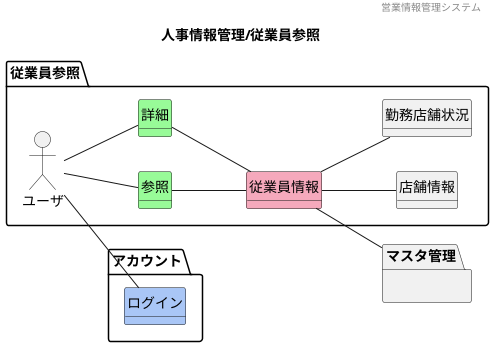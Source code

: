 @startuml images/人事情報管理/従業員参照
' ヘッダー
header 営業情報管理システム
' タイトル
title 人事情報管理/従業員参照
' 
hide circle
' 
hide method
left to right direction

package "アカウント"{
    class "ログイン" #A9C6F6
}

package "従業員参照" {
    'ユーザや外部システム
    mix_actor "ユーザ"
    class "参照" #98fb98
    class "詳細" #98fb98
    class "従業員情報" #F5A9BC
    class "店舗情報"
    class "勤務店舗状況"
}
    package "マスタ管理"{
    }
    ' class "" #F5A9BC
    ' class "" #ffd700

    'モデル同士の関係
    ユーザ -- 参照
    ユーザ -- 詳細
    ユーザ -- ログイン
    参照 -- 従業員情報
    詳細 -- 従業員情報
    従業員情報 -- 勤務店舗状況
    従業員情報 -- マスタ管理
    従業員情報 -- 店舗情報

    'ドメインクラスの属性




@enduml